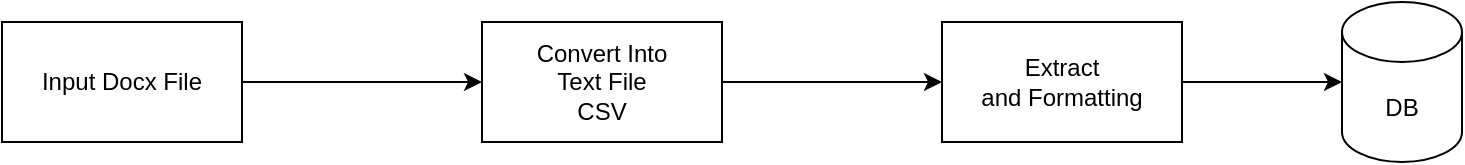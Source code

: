 <mxfile version="21.6.1" type="github">
  <diagram name="Page-1" id="IxwWd1vyqPSLj5sLqrsa">
    <mxGraphModel dx="880" dy="470" grid="1" gridSize="10" guides="1" tooltips="1" connect="1" arrows="1" fold="1" page="1" pageScale="1" pageWidth="850" pageHeight="1100" math="0" shadow="0">
      <root>
        <mxCell id="0" />
        <mxCell id="1" parent="0" />
        <mxCell id="ziZacv3kFRJm_CnA_PTC-3" style="edgeStyle=orthogonalEdgeStyle;rounded=0;orthogonalLoop=1;jettySize=auto;html=1;" edge="1" parent="1" source="ziZacv3kFRJm_CnA_PTC-1" target="ziZacv3kFRJm_CnA_PTC-2">
          <mxGeometry relative="1" as="geometry" />
        </mxCell>
        <mxCell id="ziZacv3kFRJm_CnA_PTC-1" value="Input Docx File" style="rounded=0;whiteSpace=wrap;html=1;" vertex="1" parent="1">
          <mxGeometry x="80" y="210" width="120" height="60" as="geometry" />
        </mxCell>
        <mxCell id="ziZacv3kFRJm_CnA_PTC-8" style="edgeStyle=orthogonalEdgeStyle;rounded=0;orthogonalLoop=1;jettySize=auto;html=1;" edge="1" parent="1" source="ziZacv3kFRJm_CnA_PTC-2" target="ziZacv3kFRJm_CnA_PTC-7">
          <mxGeometry relative="1" as="geometry" />
        </mxCell>
        <mxCell id="ziZacv3kFRJm_CnA_PTC-2" value="Convert Into &lt;br&gt;Text File&lt;br&gt;CSV" style="rounded=0;whiteSpace=wrap;html=1;" vertex="1" parent="1">
          <mxGeometry x="320" y="210" width="120" height="60" as="geometry" />
        </mxCell>
        <mxCell id="ziZacv3kFRJm_CnA_PTC-5" value="DB" style="shape=cylinder3;whiteSpace=wrap;html=1;boundedLbl=1;backgroundOutline=1;size=15;" vertex="1" parent="1">
          <mxGeometry x="750" y="200" width="60" height="80" as="geometry" />
        </mxCell>
        <mxCell id="ziZacv3kFRJm_CnA_PTC-9" style="edgeStyle=orthogonalEdgeStyle;rounded=0;orthogonalLoop=1;jettySize=auto;html=1;entryX=0;entryY=0.5;entryDx=0;entryDy=0;entryPerimeter=0;" edge="1" parent="1" source="ziZacv3kFRJm_CnA_PTC-7" target="ziZacv3kFRJm_CnA_PTC-5">
          <mxGeometry relative="1" as="geometry" />
        </mxCell>
        <mxCell id="ziZacv3kFRJm_CnA_PTC-7" value="Extract&lt;br&gt;and Formatting" style="rounded=0;whiteSpace=wrap;html=1;" vertex="1" parent="1">
          <mxGeometry x="550" y="210" width="120" height="60" as="geometry" />
        </mxCell>
      </root>
    </mxGraphModel>
  </diagram>
</mxfile>

